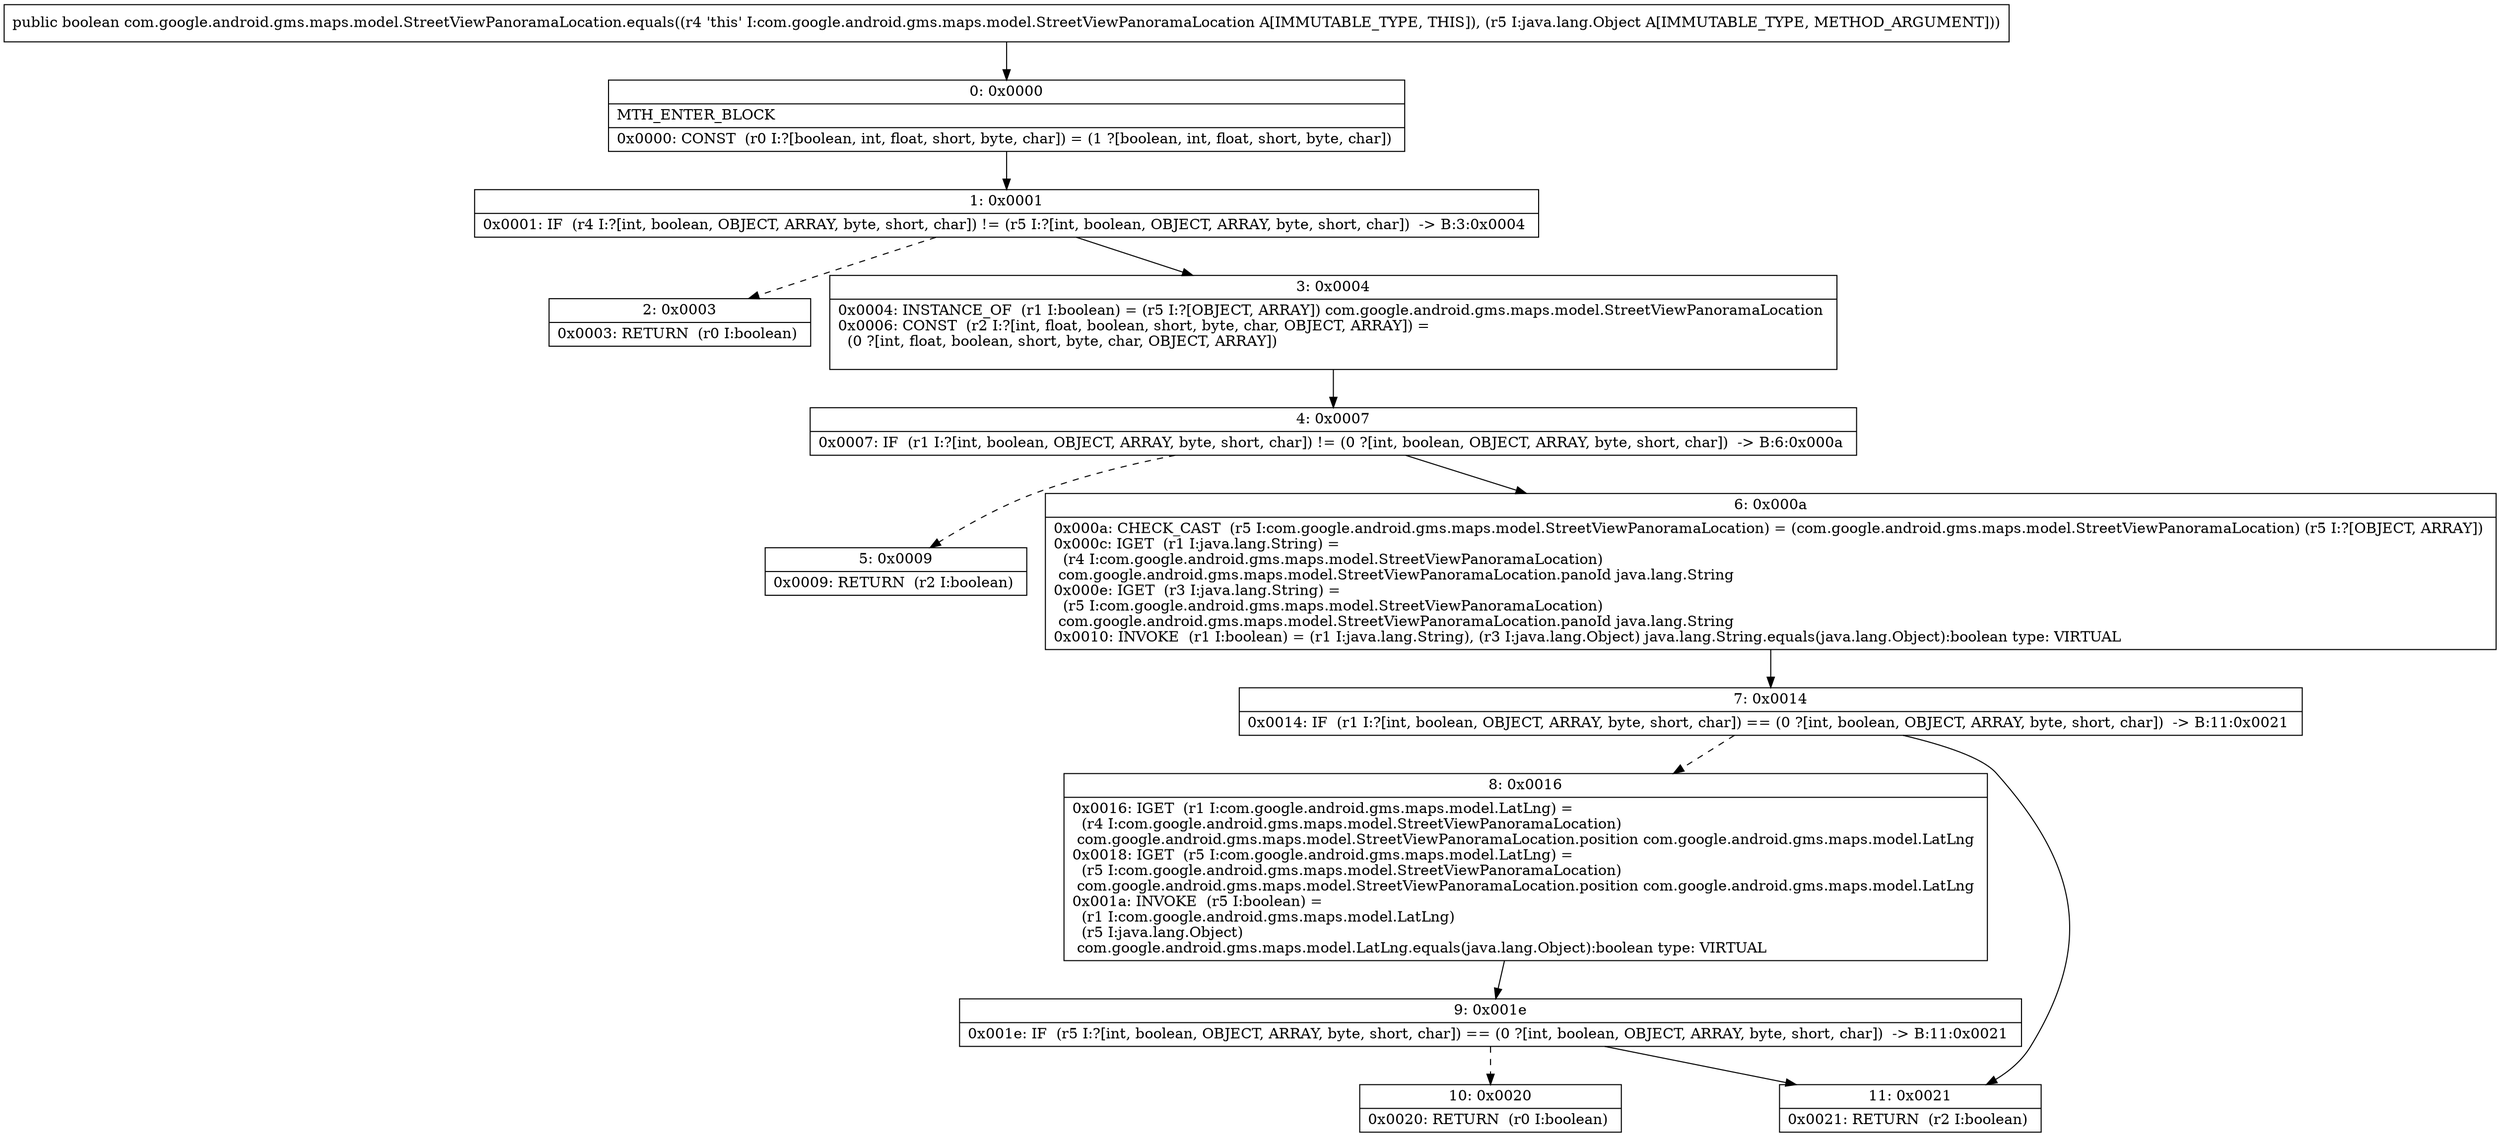 digraph "CFG forcom.google.android.gms.maps.model.StreetViewPanoramaLocation.equals(Ljava\/lang\/Object;)Z" {
Node_0 [shape=record,label="{0\:\ 0x0000|MTH_ENTER_BLOCK\l|0x0000: CONST  (r0 I:?[boolean, int, float, short, byte, char]) = (1 ?[boolean, int, float, short, byte, char]) \l}"];
Node_1 [shape=record,label="{1\:\ 0x0001|0x0001: IF  (r4 I:?[int, boolean, OBJECT, ARRAY, byte, short, char]) != (r5 I:?[int, boolean, OBJECT, ARRAY, byte, short, char])  \-\> B:3:0x0004 \l}"];
Node_2 [shape=record,label="{2\:\ 0x0003|0x0003: RETURN  (r0 I:boolean) \l}"];
Node_3 [shape=record,label="{3\:\ 0x0004|0x0004: INSTANCE_OF  (r1 I:boolean) = (r5 I:?[OBJECT, ARRAY]) com.google.android.gms.maps.model.StreetViewPanoramaLocation \l0x0006: CONST  (r2 I:?[int, float, boolean, short, byte, char, OBJECT, ARRAY]) = \l  (0 ?[int, float, boolean, short, byte, char, OBJECT, ARRAY])\l \l}"];
Node_4 [shape=record,label="{4\:\ 0x0007|0x0007: IF  (r1 I:?[int, boolean, OBJECT, ARRAY, byte, short, char]) != (0 ?[int, boolean, OBJECT, ARRAY, byte, short, char])  \-\> B:6:0x000a \l}"];
Node_5 [shape=record,label="{5\:\ 0x0009|0x0009: RETURN  (r2 I:boolean) \l}"];
Node_6 [shape=record,label="{6\:\ 0x000a|0x000a: CHECK_CAST  (r5 I:com.google.android.gms.maps.model.StreetViewPanoramaLocation) = (com.google.android.gms.maps.model.StreetViewPanoramaLocation) (r5 I:?[OBJECT, ARRAY]) \l0x000c: IGET  (r1 I:java.lang.String) = \l  (r4 I:com.google.android.gms.maps.model.StreetViewPanoramaLocation)\l com.google.android.gms.maps.model.StreetViewPanoramaLocation.panoId java.lang.String \l0x000e: IGET  (r3 I:java.lang.String) = \l  (r5 I:com.google.android.gms.maps.model.StreetViewPanoramaLocation)\l com.google.android.gms.maps.model.StreetViewPanoramaLocation.panoId java.lang.String \l0x0010: INVOKE  (r1 I:boolean) = (r1 I:java.lang.String), (r3 I:java.lang.Object) java.lang.String.equals(java.lang.Object):boolean type: VIRTUAL \l}"];
Node_7 [shape=record,label="{7\:\ 0x0014|0x0014: IF  (r1 I:?[int, boolean, OBJECT, ARRAY, byte, short, char]) == (0 ?[int, boolean, OBJECT, ARRAY, byte, short, char])  \-\> B:11:0x0021 \l}"];
Node_8 [shape=record,label="{8\:\ 0x0016|0x0016: IGET  (r1 I:com.google.android.gms.maps.model.LatLng) = \l  (r4 I:com.google.android.gms.maps.model.StreetViewPanoramaLocation)\l com.google.android.gms.maps.model.StreetViewPanoramaLocation.position com.google.android.gms.maps.model.LatLng \l0x0018: IGET  (r5 I:com.google.android.gms.maps.model.LatLng) = \l  (r5 I:com.google.android.gms.maps.model.StreetViewPanoramaLocation)\l com.google.android.gms.maps.model.StreetViewPanoramaLocation.position com.google.android.gms.maps.model.LatLng \l0x001a: INVOKE  (r5 I:boolean) = \l  (r1 I:com.google.android.gms.maps.model.LatLng)\l  (r5 I:java.lang.Object)\l com.google.android.gms.maps.model.LatLng.equals(java.lang.Object):boolean type: VIRTUAL \l}"];
Node_9 [shape=record,label="{9\:\ 0x001e|0x001e: IF  (r5 I:?[int, boolean, OBJECT, ARRAY, byte, short, char]) == (0 ?[int, boolean, OBJECT, ARRAY, byte, short, char])  \-\> B:11:0x0021 \l}"];
Node_10 [shape=record,label="{10\:\ 0x0020|0x0020: RETURN  (r0 I:boolean) \l}"];
Node_11 [shape=record,label="{11\:\ 0x0021|0x0021: RETURN  (r2 I:boolean) \l}"];
MethodNode[shape=record,label="{public boolean com.google.android.gms.maps.model.StreetViewPanoramaLocation.equals((r4 'this' I:com.google.android.gms.maps.model.StreetViewPanoramaLocation A[IMMUTABLE_TYPE, THIS]), (r5 I:java.lang.Object A[IMMUTABLE_TYPE, METHOD_ARGUMENT])) }"];
MethodNode -> Node_0;
Node_0 -> Node_1;
Node_1 -> Node_2[style=dashed];
Node_1 -> Node_3;
Node_3 -> Node_4;
Node_4 -> Node_5[style=dashed];
Node_4 -> Node_6;
Node_6 -> Node_7;
Node_7 -> Node_8[style=dashed];
Node_7 -> Node_11;
Node_8 -> Node_9;
Node_9 -> Node_10[style=dashed];
Node_9 -> Node_11;
}

